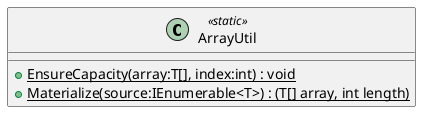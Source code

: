 @startuml
class ArrayUtil <<static>> {
    + {static} EnsureCapacity(array:T[], index:int) : void
    + {static} Materialize(source:IEnumerable<T>) : (T[] array, int length)
}
@enduml
